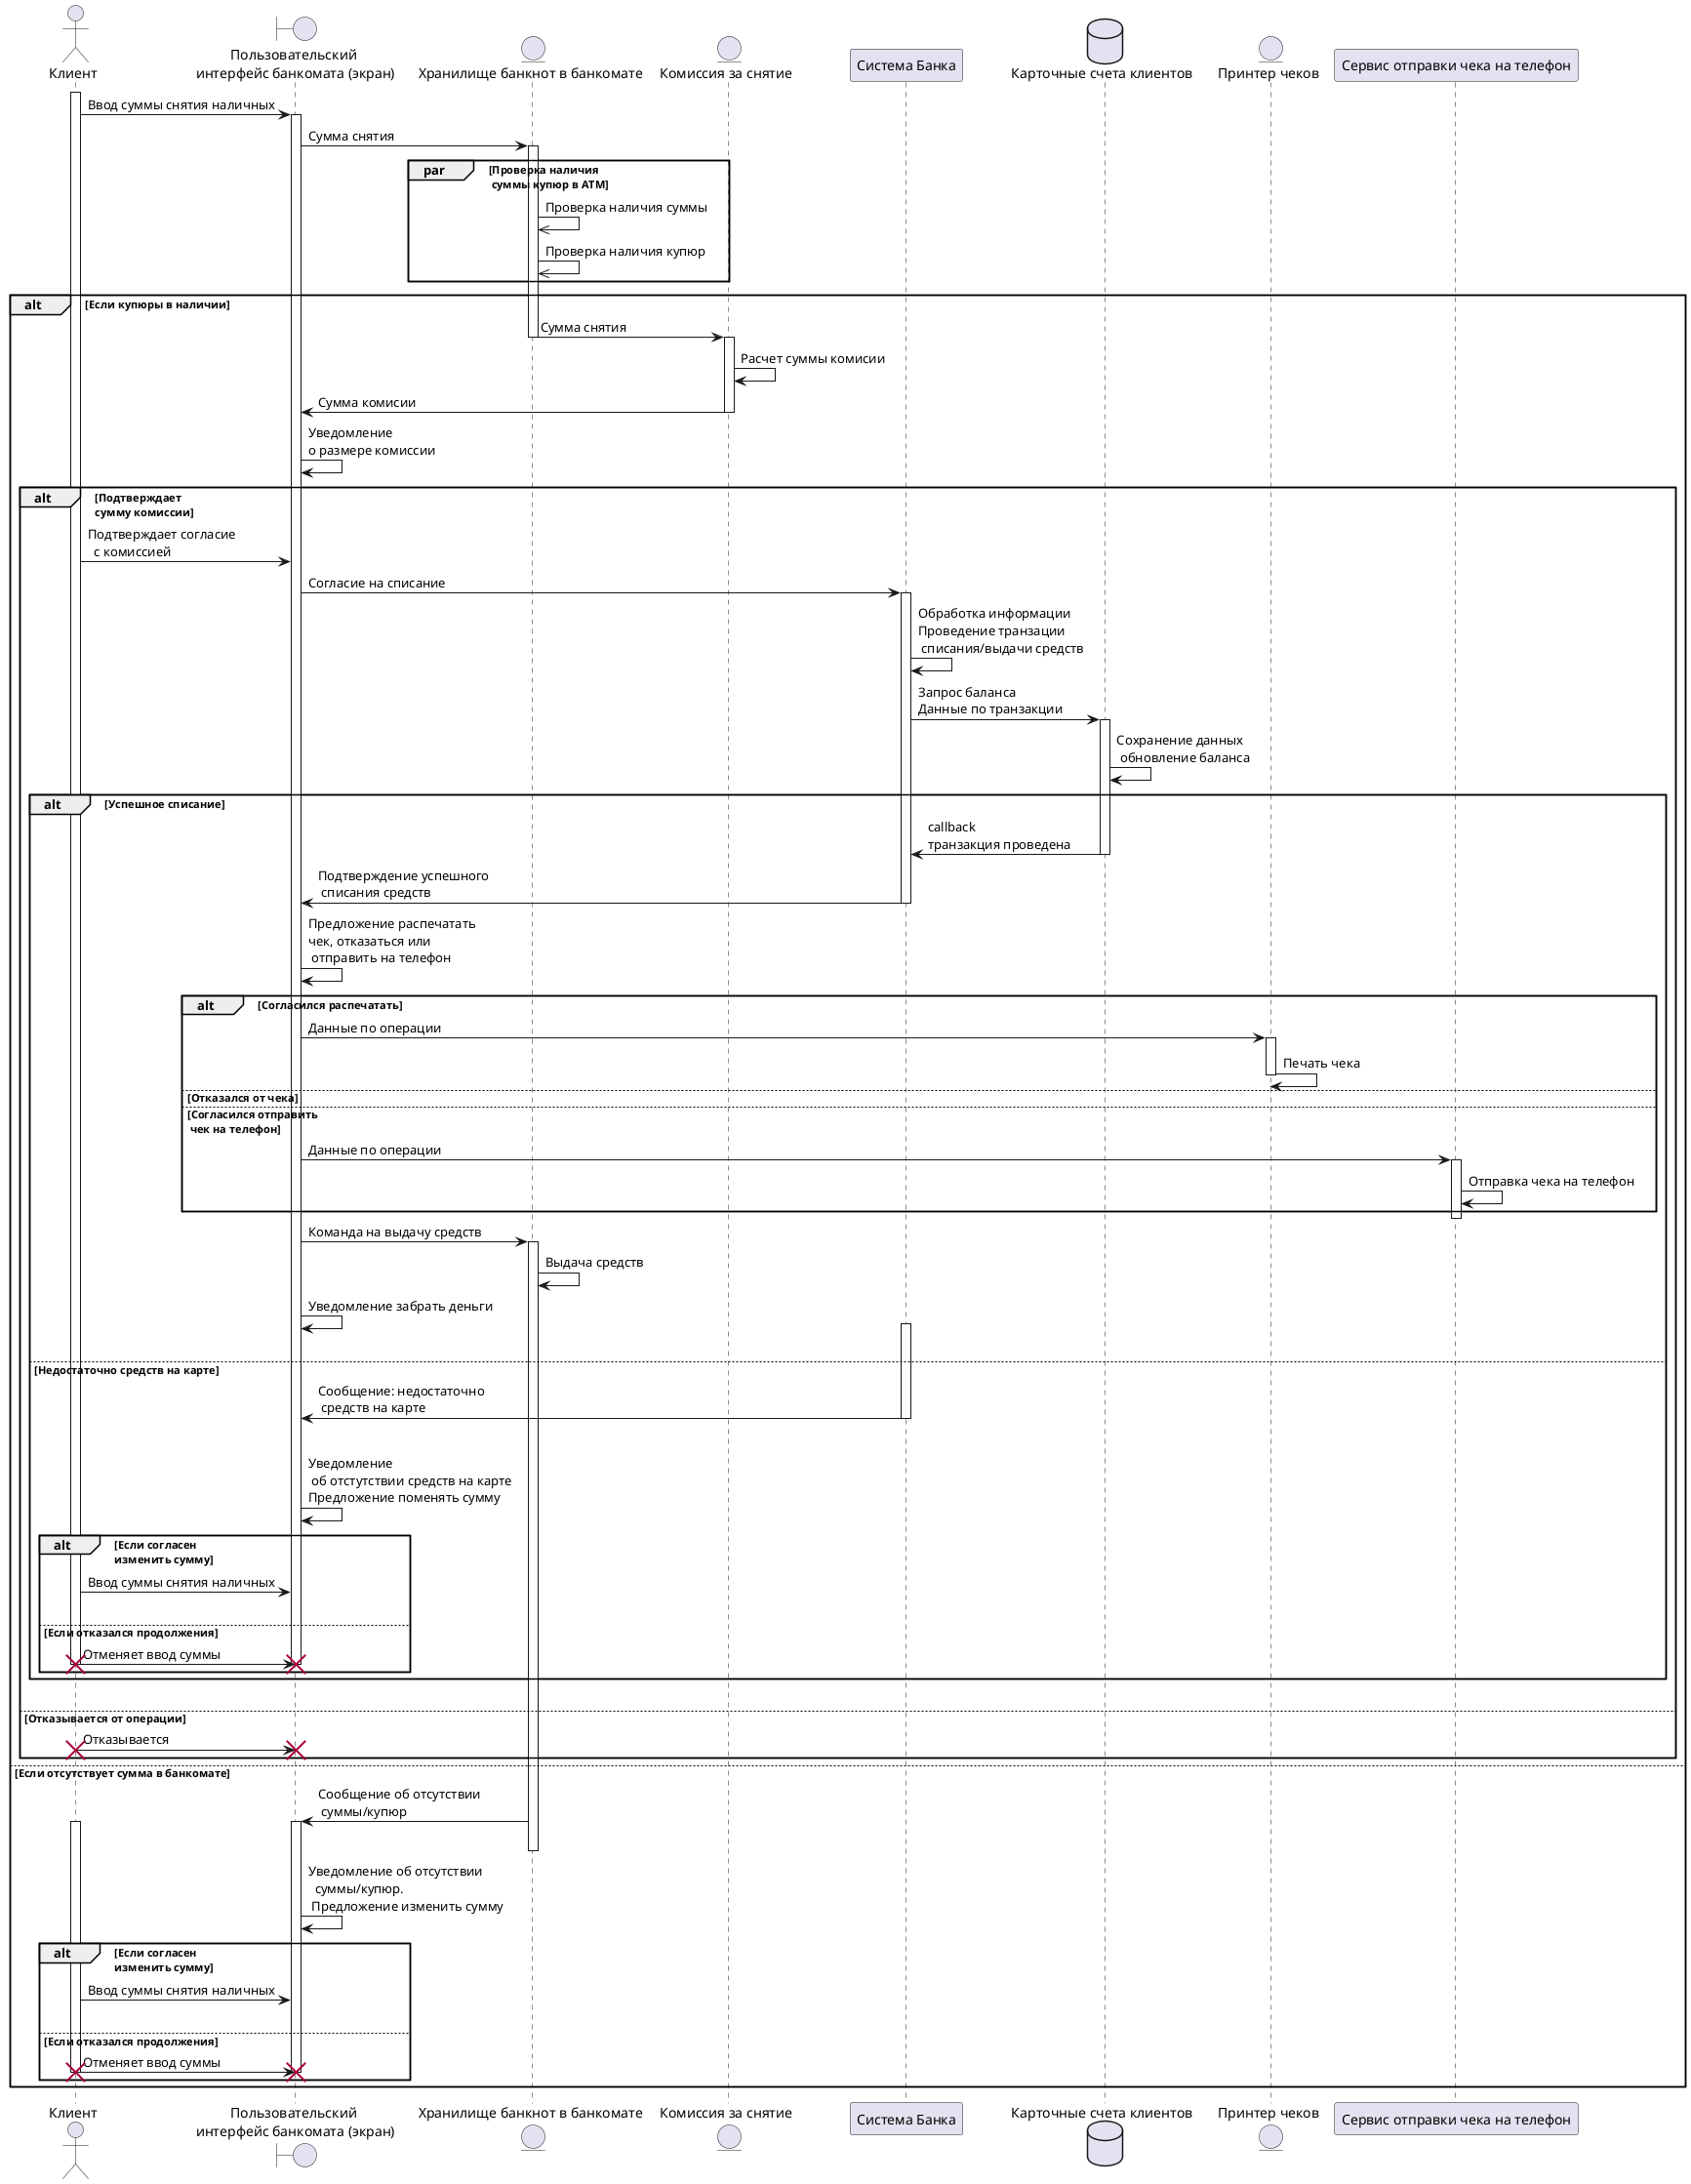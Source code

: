@startuml
actor   Клиент as S1
boundary "Пользовательский\n интерфейс банкомата (экран)" as S2
entity  "Хранилище банкнот в банкомате" as S3
entity "Комиссия за снятие" as S4
participant "Система Банка" as S5
database "Карточные счета клиентов" as S6
entity "Принтер чеков" as S7
participant "Сервис отправки чека на телефон" as S8

activate S1
' loop' Ввод и проверка суммы
    S1 -> S2 : Ввод суммы снятия наличных
    
    activate S2
    S2 -> S3 : Сумма снятия
    activate S3
           

        par Проверка наличия\n суммы купюр в АТМ
            S3 ->> S3 : Проверка наличия суммы
            S3 ->> S3 : Проверка наличия купюр            
        end
        alt Если купюры в наличии
            S3 -> S4 : Сумма снятия
            deactivate S3
            activate S4         
       
            S4 -> S4 : Расчет суммы комисии
            S4 -> S2 : Сумма комисии
            deactivate S4
            S2 -> S2 : Уведомление\nо размере комиссии

                alt Подтверждает\nсумму комиссии
                S1 -> S2 : Подтверждает согласие\n  с комиссией
                S2 -> S5 : Согласие на списание
                activate S5
                S5 -> S5 : Обработка информации\nПроведение транзации\n списания/выдачи средств
                S5 -> S6 : Запрос баланса\nДанные по транзакции
                activate S6
                    S6 -> S6 : Сохранение данных\n обновление баланса                    
                    alt Успешное списание    
                    S6 -> S5 : callback\nтранзакция проведена
                    deactivate S6
                    S5 -> S2 : Подтверждение успешного\n списания средств
                    deactivate S5
                    S2 -> S2 : Предложение распечатать\nчек, отказаться или\n отправить на телефон
                        alt Согласился распечатать
                        S2 -> S7 : Данные по операции 
                        activate S7
                        S7 -> S7 : Печать чека
                        else Отказался от чека                                                
                        else Согласился отправить\n чек на телефон
                        deactivate S7
                        S2 -> S8 : Данные по операции
                        activate S8                        
                        S8 -> S8 : Отправка чека на телефон                                   
                        end
                        deactivate S8
                    S2 -> S3 : Команда на выдачу средств
                    activate S3
                    S3 -> S3 : Выдача средств                             
                    S2 -> S2 : Уведомление забрать деньги    
                    |||
                    else Недостаточно средств на карте
                    activate S5
                    S5 -> S2 : Сообщение: недостаточно\n средств на карте
                    deactivate S5
                    |||
                    S2 -> S2 : Уведомление\n об отстутствии средств на карте\nПредложение поменять сумму
                        alt Если согласен\nизменить сумму
                        S1 -> S2 : Ввод суммы снятия наличных
                         |||
                        else Если отказался продолжения
                            S1 -> S2 : Отменяет ввод суммы
                            deactivate S2
                            destroy S1
                            destroy S2
                        end
                    end
                |||

                else Отказывается от операции
                S1 -> S2 : Отказывается
                destroy S1
                destroy S2
                end
            activate S3
        else Если отсутствует сумма в банкомате
                S3 -> S2 : Сообщение об отсутствии\n суммы/купюр
        activate S1
        activate S2
        deactivate S3
        S2 -> S2 : Уведомление об отсутствии\n  суммы/купюр.\n Предложение изменить сумму

            alt Если согласен\nизменить сумму
            S1 -> S2 : Ввод суммы снятия наличных
            |||

            else Если отказался продолжения
                S1 -> S2 : Отменяет ввод суммы
                deactivate S2
                destroy S1
                destroy S2
            end
           
        end   
' end



@enduml